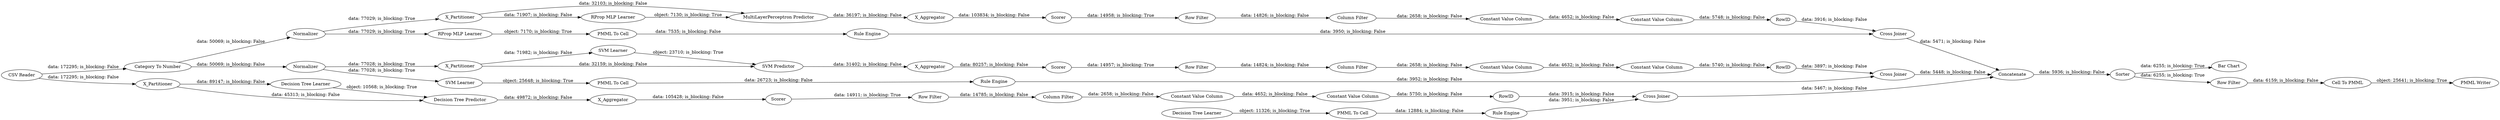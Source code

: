 digraph {
	"671638526634155533_32" [label="Decision Tree Predictor"]
	"6467257265916529618_38" [label="Cross Joiner"]
	"6684128980631065963_294" [label="Column Filter"]
	"6467257265916529618_40" [label=Scorer]
	"4645098477136292657_63" [label="Bar Chart"]
	"7074704080022096403_290" [label="Constant Value Column"]
	"6684128980631065963_9" [label="Row Filter"]
	"6684128980631065963_292" [label="Constant Value Column"]
	"6467257265916529618_39" [label=Normalizer]
	"7032778503357752907_32" [label="SVM Predictor"]
	"6684128980631065963_290" [label="Constant Value Column"]
	"7074704080022096403_293" [label=RowID]
	"7032778503357752907_41" [label=Scorer]
	"6684128980631065963_293" [label=RowID]
	"5820367165702587190_9" [label="Row Filter"]
	"6467257265916529618_2" [label=X_Partitioner]
	"4198736765579032428_34" [label="PMML To Cell"]
	"7032778503357752907_39" [label="Cross Joiner"]
	"5820367165702587190_294" [label="Column Filter"]
	"5820367165702587190_290" [label="Constant Value Column"]
	"671638526634155533_39" [label=Scorer]
	"671638526634155533_31" [label="Decision Tree Learner"]
	"8805209696864971166_22" [label="PMML To Cell"]
	"7074704080022096403_294" [label="Column Filter"]
	"4645098477136292657_62" [label="CSV Reader"]
	"-7077542738959013906_33" [label="Decision Tree Learner"]
	"5820367165702587190_293" [label=RowID]
	"671638526634155533_7" [label=X_Aggregator]
	"-7077542738959013906_28" [label="PMML To Cell"]
	"7074704080022096403_9" [label="Row Filter"]
	"7032778503357752907_40" [label=Normalizer]
	"4645098477136292657_52" [label=Sorter]
	"4198736765579032428_33" [label="SVM Learner"]
	"6467257265916529618_31" [label="RProp MLP Learner"]
	"4645098477136292657_54" [label="Cell To PMML"]
	"8805209696864971166_35" [label="RProp MLP Learner"]
	"671638526634155533_2" [label=X_Partitioner]
	"4198736765579032428_35" [label="Rule Engine"]
	"-7077542738959013906_34" [label="Rule Engine"]
	"7032778503357752907_7" [label=X_Aggregator]
	"6467257265916529618_7" [label=X_Aggregator]
	"7074704080022096403_292" [label="Constant Value Column"]
	"4645098477136292657_61" [label="PMML Writer"]
	"4645098477136292657_53" [label="Row Filter"]
	"4645098477136292657_58" [label="Category To Number"]
	"671638526634155533_38" [label="Cross Joiner"]
	"4645098477136292657_60" [label=Concatenate]
	"8805209696864971166_34" [label="Rule Engine"]
	"6467257265916529618_32" [label="MultiLayerPerceptron Predictor"]
	"7032778503357752907_31" [label="SVM Learner"]
	"7032778503357752907_2" [label=X_Partitioner]
	"5820367165702587190_292" [label="Constant Value Column"]
	"6684128980631065963_290" -> "6684128980631065963_292" [label="data: 4652; is_blocking: False"]
	"4198736765579032428_35" -> "7032778503357752907_39" [label="data: 3952; is_blocking: False"]
	"-7077542738959013906_33" -> "-7077542738959013906_28" [label="object: 11326; is_blocking: True"]
	"4645098477136292657_53" -> "4645098477136292657_54" [label="data: 6159; is_blocking: False"]
	"7074704080022096403_293" -> "6467257265916529618_38" [label="data: 3916; is_blocking: False"]
	"671638526634155533_2" -> "671638526634155533_32" [label="data: 45313; is_blocking: False"]
	"5820367165702587190_292" -> "5820367165702587190_293" [label="data: 5740; is_blocking: False"]
	"671638526634155533_2" -> "671638526634155533_31" [label="data: 89147; is_blocking: False"]
	"6467257265916529618_7" -> "6467257265916529618_40" [label="data: 103834; is_blocking: False"]
	"6684128980631065963_292" -> "6684128980631065963_293" [label="data: 5750; is_blocking: False"]
	"7074704080022096403_9" -> "7074704080022096403_294" [label="data: 14826; is_blocking: False"]
	"7074704080022096403_292" -> "7074704080022096403_293" [label="data: 5748; is_blocking: False"]
	"4645098477136292657_62" -> "671638526634155533_2" [label="data: 172295; is_blocking: False"]
	"5820367165702587190_290" -> "5820367165702587190_292" [label="data: 4632; is_blocking: False"]
	"671638526634155533_31" -> "671638526634155533_32" [label="object: 10568; is_blocking: True"]
	"5820367165702587190_9" -> "5820367165702587190_294" [label="data: 14824; is_blocking: False"]
	"7032778503357752907_39" -> "4645098477136292657_60" [label="data: 5448; is_blocking: False"]
	"6684128980631065963_294" -> "6684128980631065963_290" [label="data: 2658; is_blocking: False"]
	"4198736765579032428_33" -> "4198736765579032428_34" [label="object: 25648; is_blocking: True"]
	"4645098477136292657_58" -> "6467257265916529618_39" [label="data: 50069; is_blocking: False"]
	"-7077542738959013906_28" -> "-7077542738959013906_34" [label="data: 12884; is_blocking: False"]
	"6467257265916529618_2" -> "6467257265916529618_31" [label="data: 71907; is_blocking: False"]
	"4645098477136292657_54" -> "4645098477136292657_61" [label="object: 25641; is_blocking: True"]
	"671638526634155533_7" -> "671638526634155533_39" [label="data: 105428; is_blocking: False"]
	"4645098477136292657_60" -> "4645098477136292657_52" [label="data: 5936; is_blocking: False"]
	"7074704080022096403_290" -> "7074704080022096403_292" [label="data: 4652; is_blocking: False"]
	"4645098477136292657_52" -> "4645098477136292657_53" [label="data: 6255; is_blocking: True"]
	"5820367165702587190_293" -> "7032778503357752907_39" [label="data: 3897; is_blocking: False"]
	"6467257265916529618_39" -> "8805209696864971166_35" [label="data: 77029; is_blocking: True"]
	"6467257265916529618_2" -> "6467257265916529618_32" [label="data: 32103; is_blocking: False"]
	"7032778503357752907_32" -> "7032778503357752907_7" [label="data: 31402; is_blocking: False"]
	"7032778503357752907_2" -> "7032778503357752907_31" [label="data: 71982; is_blocking: False"]
	"-7077542738959013906_34" -> "671638526634155533_38" [label="data: 3951; is_blocking: False"]
	"6684128980631065963_293" -> "671638526634155533_38" [label="data: 3915; is_blocking: False"]
	"6467257265916529618_39" -> "6467257265916529618_2" [label="data: 77029; is_blocking: True"]
	"6467257265916529618_32" -> "6467257265916529618_7" [label="data: 36197; is_blocking: False"]
	"7032778503357752907_40" -> "7032778503357752907_2" [label="data: 77028; is_blocking: True"]
	"6467257265916529618_40" -> "7074704080022096403_9" [label="data: 14958; is_blocking: True"]
	"7032778503357752907_7" -> "7032778503357752907_41" [label="data: 80257; is_blocking: False"]
	"7032778503357752907_40" -> "4198736765579032428_33" [label="data: 77028; is_blocking: True"]
	"7074704080022096403_294" -> "7074704080022096403_290" [label="data: 2658; is_blocking: False"]
	"671638526634155533_32" -> "671638526634155533_7" [label="data: 49872; is_blocking: False"]
	"4198736765579032428_34" -> "4198736765579032428_35" [label="data: 26723; is_blocking: False"]
	"6467257265916529618_31" -> "6467257265916529618_32" [label="object: 7130; is_blocking: True"]
	"4645098477136292657_62" -> "4645098477136292657_58" [label="data: 172295; is_blocking: False"]
	"7032778503357752907_41" -> "5820367165702587190_9" [label="data: 14957; is_blocking: True"]
	"8805209696864971166_22" -> "8805209696864971166_34" [label="data: 7535; is_blocking: False"]
	"4645098477136292657_52" -> "4645098477136292657_63" [label="data: 6255; is_blocking: True"]
	"6684128980631065963_9" -> "6684128980631065963_294" [label="data: 14785; is_blocking: False"]
	"671638526634155533_39" -> "6684128980631065963_9" [label="data: 14911; is_blocking: True"]
	"6467257265916529618_38" -> "4645098477136292657_60" [label="data: 5471; is_blocking: False"]
	"8805209696864971166_34" -> "6467257265916529618_38" [label="data: 3950; is_blocking: False"]
	"5820367165702587190_294" -> "5820367165702587190_290" [label="data: 2658; is_blocking: False"]
	"8805209696864971166_35" -> "8805209696864971166_22" [label="object: 7170; is_blocking: True"]
	"671638526634155533_38" -> "4645098477136292657_60" [label="data: 5467; is_blocking: False"]
	"7032778503357752907_2" -> "7032778503357752907_32" [label="data: 32159; is_blocking: False"]
	"4645098477136292657_58" -> "7032778503357752907_40" [label="data: 50069; is_blocking: False"]
	"7032778503357752907_31" -> "7032778503357752907_32" [label="object: 23710; is_blocking: True"]
	rankdir=LR
}
